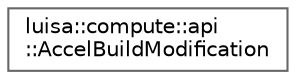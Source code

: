 digraph "类继承关系图"
{
 // LATEX_PDF_SIZE
  bgcolor="transparent";
  edge [fontname=Helvetica,fontsize=10,labelfontname=Helvetica,labelfontsize=10];
  node [fontname=Helvetica,fontsize=10,shape=box,height=0.2,width=0.4];
  rankdir="LR";
  Node0 [id="Node000000",label="luisa::compute::api\l::AccelBuildModification",height=0.2,width=0.4,color="grey40", fillcolor="white", style="filled",URL="$structluisa_1_1compute_1_1api_1_1_accel_build_modification.html",tooltip=" "];
}
